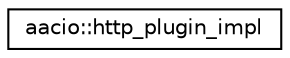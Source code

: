digraph "Graphical Class Hierarchy"
{
  edge [fontname="Helvetica",fontsize="10",labelfontname="Helvetica",labelfontsize="10"];
  node [fontname="Helvetica",fontsize="10",shape=record];
  rankdir="LR";
  Node0 [label="aacio::http_plugin_impl",height=0.2,width=0.4,color="black", fillcolor="white", style="filled",URL="$classaacio_1_1http__plugin__impl.html"];
}
